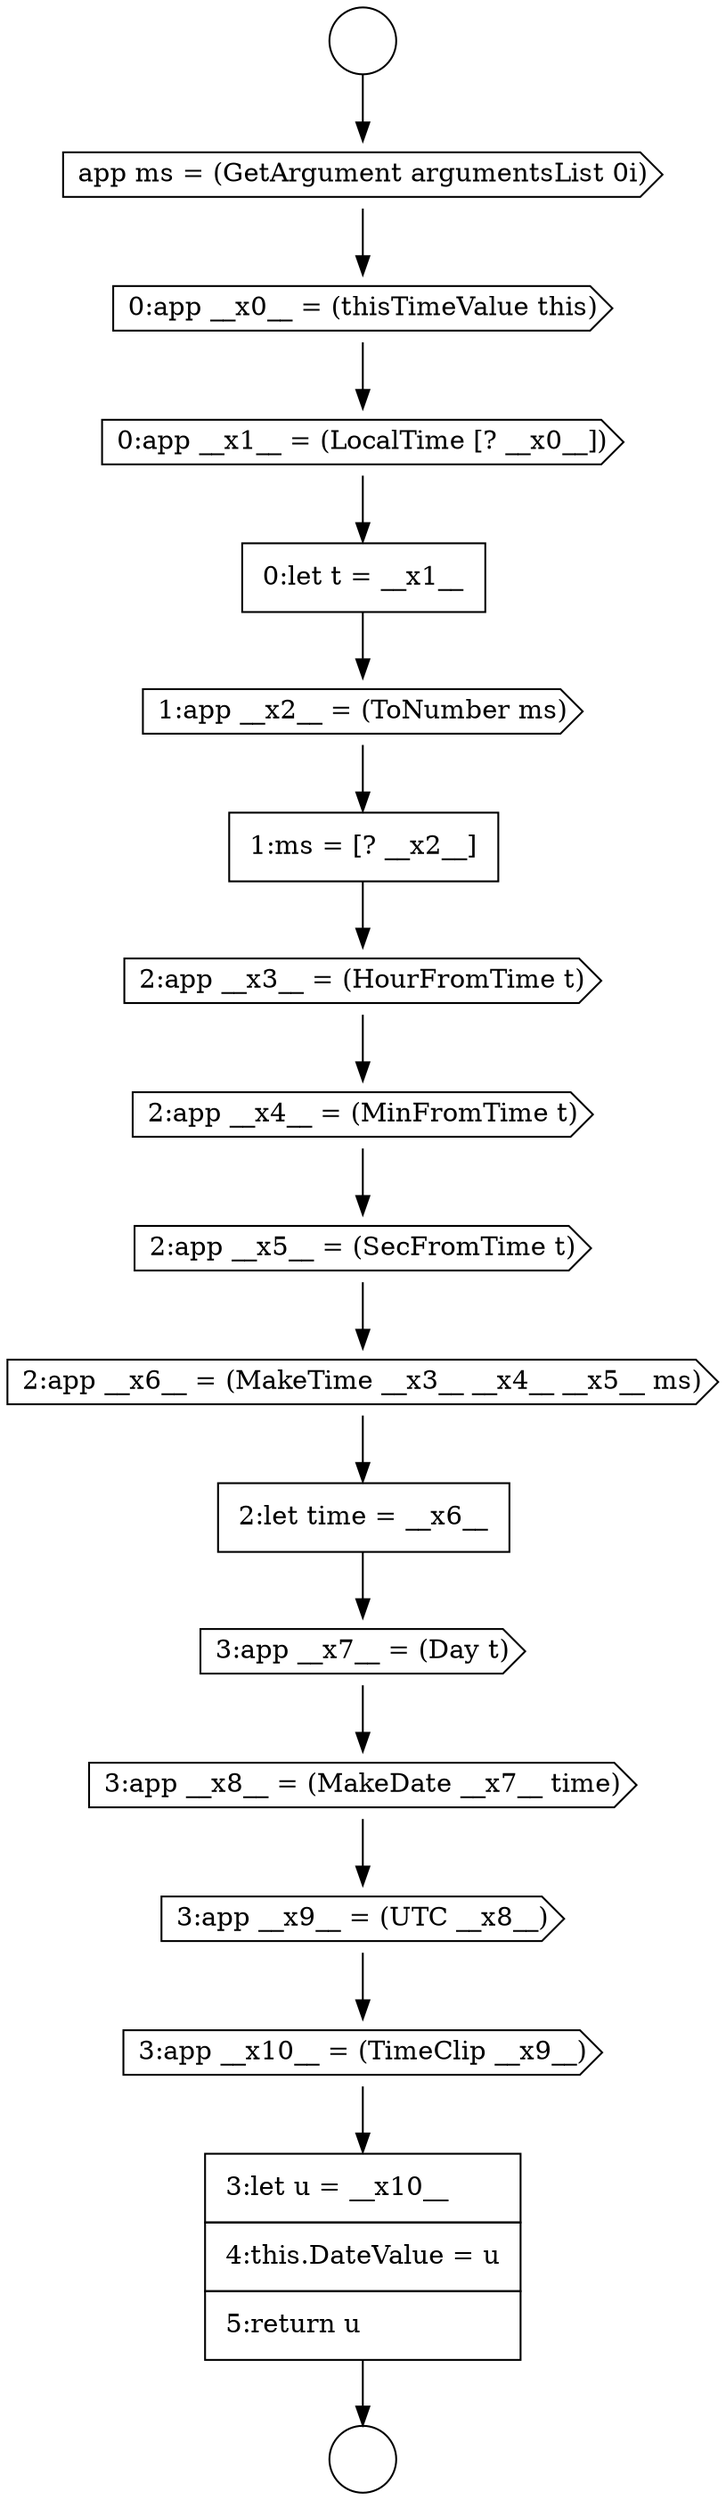 digraph {
  node13520 [shape=cds, label=<<font color="black">3:app __x10__ = (TimeClip __x9__)</font>> color="black" fillcolor="white" style=filled]
  node13516 [shape=none, margin=0, label=<<font color="black">
    <table border="0" cellborder="1" cellspacing="0" cellpadding="10">
      <tr><td align="left">2:let time = __x6__</td></tr>
    </table>
  </font>> color="black" fillcolor="white" style=filled]
  node13511 [shape=none, margin=0, label=<<font color="black">
    <table border="0" cellborder="1" cellspacing="0" cellpadding="10">
      <tr><td align="left">1:ms = [? __x2__]</td></tr>
    </table>
  </font>> color="black" fillcolor="white" style=filled]
  node13506 [shape=cds, label=<<font color="black">app ms = (GetArgument argumentsList 0i)</font>> color="black" fillcolor="white" style=filled]
  node13521 [shape=none, margin=0, label=<<font color="black">
    <table border="0" cellborder="1" cellspacing="0" cellpadding="10">
      <tr><td align="left">3:let u = __x10__</td></tr>
      <tr><td align="left">4:this.DateValue = u</td></tr>
      <tr><td align="left">5:return u</td></tr>
    </table>
  </font>> color="black" fillcolor="white" style=filled]
  node13519 [shape=cds, label=<<font color="black">3:app __x9__ = (UTC __x8__)</font>> color="black" fillcolor="white" style=filled]
  node13515 [shape=cds, label=<<font color="black">2:app __x6__ = (MakeTime __x3__ __x4__ __x5__ ms)</font>> color="black" fillcolor="white" style=filled]
  node13504 [shape=circle label=" " color="black" fillcolor="white" style=filled]
  node13512 [shape=cds, label=<<font color="black">2:app __x3__ = (HourFromTime t)</font>> color="black" fillcolor="white" style=filled]
  node13507 [shape=cds, label=<<font color="black">0:app __x0__ = (thisTimeValue this)</font>> color="black" fillcolor="white" style=filled]
  node13514 [shape=cds, label=<<font color="black">2:app __x5__ = (SecFromTime t)</font>> color="black" fillcolor="white" style=filled]
  node13518 [shape=cds, label=<<font color="black">3:app __x8__ = (MakeDate __x7__ time)</font>> color="black" fillcolor="white" style=filled]
  node13508 [shape=cds, label=<<font color="black">0:app __x1__ = (LocalTime [? __x0__])</font>> color="black" fillcolor="white" style=filled]
  node13509 [shape=none, margin=0, label=<<font color="black">
    <table border="0" cellborder="1" cellspacing="0" cellpadding="10">
      <tr><td align="left">0:let t = __x1__</td></tr>
    </table>
  </font>> color="black" fillcolor="white" style=filled]
  node13513 [shape=cds, label=<<font color="black">2:app __x4__ = (MinFromTime t)</font>> color="black" fillcolor="white" style=filled]
  node13517 [shape=cds, label=<<font color="black">3:app __x7__ = (Day t)</font>> color="black" fillcolor="white" style=filled]
  node13505 [shape=circle label=" " color="black" fillcolor="white" style=filled]
  node13510 [shape=cds, label=<<font color="black">1:app __x2__ = (ToNumber ms)</font>> color="black" fillcolor="white" style=filled]
  node13510 -> node13511 [ color="black"]
  node13511 -> node13512 [ color="black"]
  node13514 -> node13515 [ color="black"]
  node13520 -> node13521 [ color="black"]
  node13517 -> node13518 [ color="black"]
  node13509 -> node13510 [ color="black"]
  node13513 -> node13514 [ color="black"]
  node13506 -> node13507 [ color="black"]
  node13507 -> node13508 [ color="black"]
  node13515 -> node13516 [ color="black"]
  node13504 -> node13506 [ color="black"]
  node13512 -> node13513 [ color="black"]
  node13516 -> node13517 [ color="black"]
  node13521 -> node13505 [ color="black"]
  node13518 -> node13519 [ color="black"]
  node13508 -> node13509 [ color="black"]
  node13519 -> node13520 [ color="black"]
}
